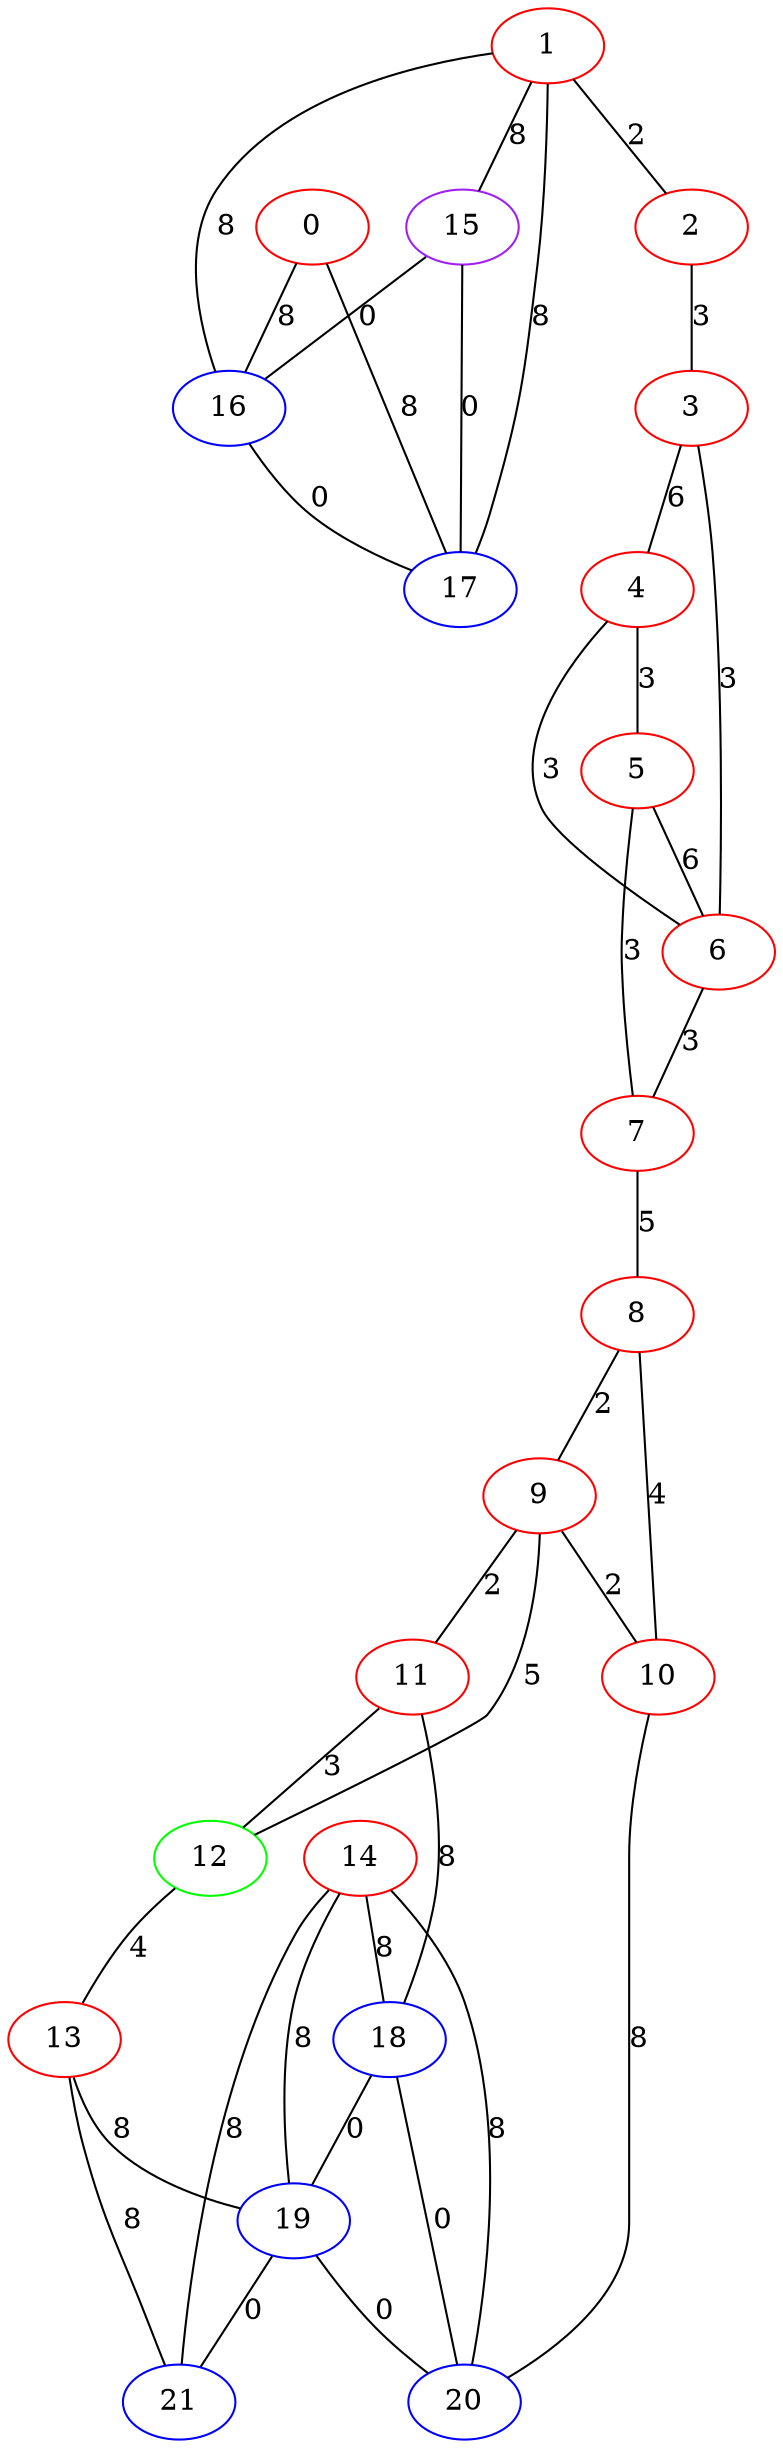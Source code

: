 graph "" {
0 [color=red, weight=1];
1 [color=red, weight=1];
2 [color=red, weight=1];
3 [color=red, weight=1];
4 [color=red, weight=1];
5 [color=red, weight=1];
6 [color=red, weight=1];
7 [color=red, weight=1];
8 [color=red, weight=1];
9 [color=red, weight=1];
10 [color=red, weight=1];
11 [color=red, weight=1];
12 [color=green, weight=2];
13 [color=red, weight=1];
14 [color=red, weight=1];
15 [color=purple, weight=4];
16 [color=blue, weight=3];
17 [color=blue, weight=3];
18 [color=blue, weight=3];
19 [color=blue, weight=3];
20 [color=blue, weight=3];
21 [color=blue, weight=3];
0 -- 16  [key=0, label=8];
0 -- 17  [key=0, label=8];
1 -- 16  [key=0, label=8];
1 -- 17  [key=0, label=8];
1 -- 2  [key=0, label=2];
1 -- 15  [key=0, label=8];
2 -- 3  [key=0, label=3];
3 -- 4  [key=0, label=6];
3 -- 6  [key=0, label=3];
4 -- 5  [key=0, label=3];
4 -- 6  [key=0, label=3];
5 -- 6  [key=0, label=6];
5 -- 7  [key=0, label=3];
6 -- 7  [key=0, label=3];
7 -- 8  [key=0, label=5];
8 -- 9  [key=0, label=2];
8 -- 10  [key=0, label=4];
9 -- 10  [key=0, label=2];
9 -- 11  [key=0, label=2];
9 -- 12  [key=0, label=5];
10 -- 20  [key=0, label=8];
11 -- 18  [key=0, label=8];
11 -- 12  [key=0, label=3];
12 -- 13  [key=0, label=4];
13 -- 19  [key=0, label=8];
13 -- 21  [key=0, label=8];
14 -- 18  [key=0, label=8];
14 -- 19  [key=0, label=8];
14 -- 20  [key=0, label=8];
14 -- 21  [key=0, label=8];
15 -- 16  [key=0, label=0];
15 -- 17  [key=0, label=0];
16 -- 17  [key=0, label=0];
18 -- 19  [key=0, label=0];
18 -- 20  [key=0, label=0];
19 -- 20  [key=0, label=0];
19 -- 21  [key=0, label=0];
}
